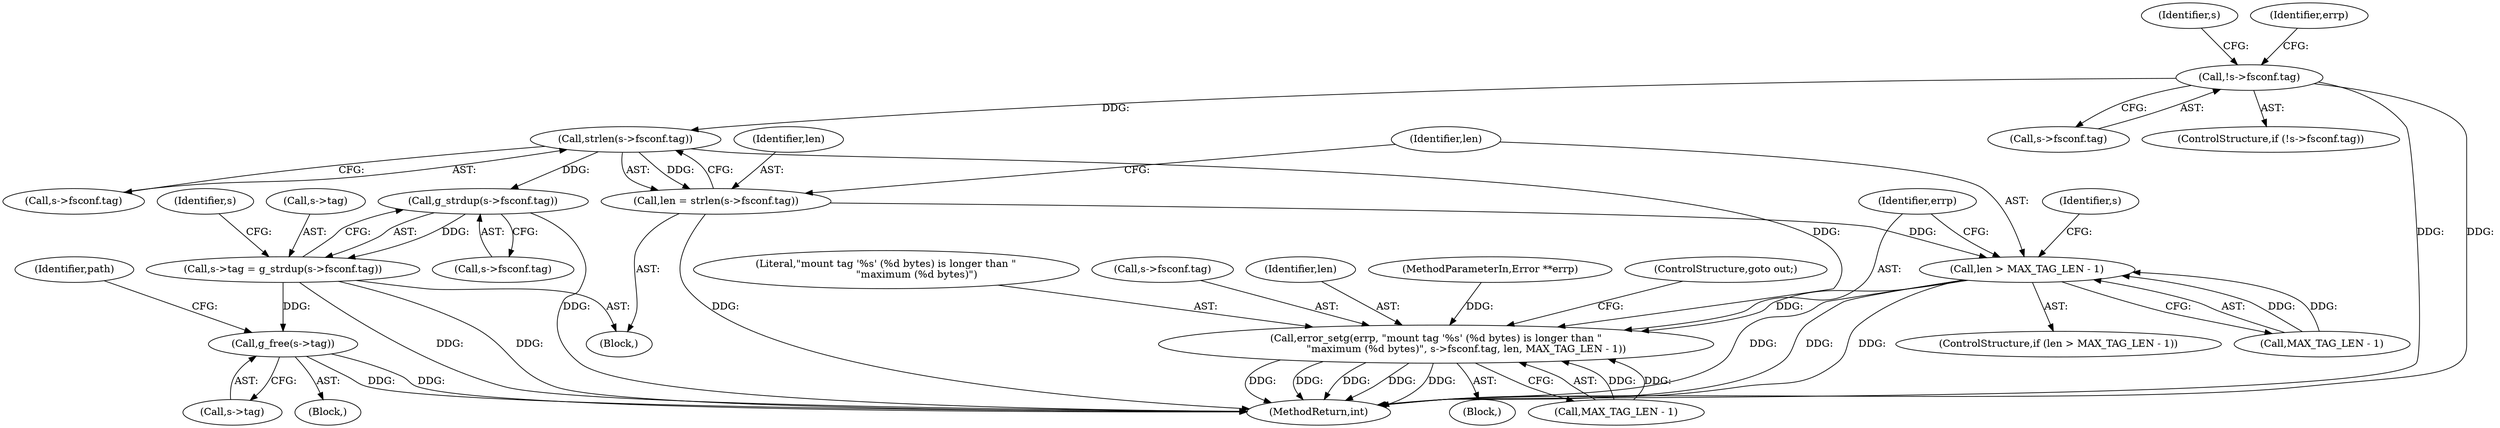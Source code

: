 digraph "0_qemu_4774718e5c194026ba5ee7a28d9be49be3080e42@API" {
"1000254" [label="(Call,strlen(s->fsconf.tag))"];
"1000208" [label="(Call,!s->fsconf.tag)"];
"1000252" [label="(Call,len = strlen(s->fsconf.tag))"];
"1000261" [label="(Call,len > MAX_TAG_LEN - 1)"];
"1000267" [label="(Call,error_setg(errp, \"mount tag '%s' (%d bytes) is longer than \"\n                   \"maximum (%d bytes)\", s->fsconf.tag, len, MAX_TAG_LEN - 1))"];
"1000284" [label="(Call,g_strdup(s->fsconf.tag))"];
"1000280" [label="(Call,s->tag = g_strdup(s->fsconf.tag))"];
"1000406" [label="(Call,g_free(s->tag))"];
"1000227" [label="(Identifier,s)"];
"1000261" [label="(Call,len > MAX_TAG_LEN - 1)"];
"1000252" [label="(Call,len = strlen(s->fsconf.tag))"];
"1000253" [label="(Identifier,len)"];
"1000268" [label="(Identifier,errp)"];
"1000208" [label="(Call,!s->fsconf.tag)"];
"1000254" [label="(Call,strlen(s->fsconf.tag))"];
"1000412" [label="(Identifier,path)"];
"1000276" [label="(Call,MAX_TAG_LEN - 1)"];
"1000269" [label="(Literal,\"mount tag '%s' (%d bytes) is longer than \"\n                   \"maximum (%d bytes)\")"];
"1000415" [label="(MethodReturn,int)"];
"1000406" [label="(Call,g_free(s->tag))"];
"1000282" [label="(Identifier,s)"];
"1000266" [label="(Block,)"];
"1000216" [label="(Identifier,errp)"];
"1000270" [label="(Call,s->fsconf.tag)"];
"1000275" [label="(Identifier,len)"];
"1000107" [label="(Block,)"];
"1000255" [label="(Call,s->fsconf.tag)"];
"1000262" [label="(Identifier,len)"];
"1000284" [label="(Call,g_strdup(s->fsconf.tag))"];
"1000407" [label="(Call,s->tag)"];
"1000260" [label="(ControlStructure,if (len > MAX_TAG_LEN - 1))"];
"1000293" [label="(Identifier,s)"];
"1000267" [label="(Call,error_setg(errp, \"mount tag '%s' (%d bytes) is longer than \"\n                   \"maximum (%d bytes)\", s->fsconf.tag, len, MAX_TAG_LEN - 1))"];
"1000106" [label="(MethodParameterIn,Error **errp)"];
"1000263" [label="(Call,MAX_TAG_LEN - 1)"];
"1000279" [label="(ControlStructure,goto out;)"];
"1000209" [label="(Call,s->fsconf.tag)"];
"1000280" [label="(Call,s->tag = g_strdup(s->fsconf.tag))"];
"1000281" [label="(Call,s->tag)"];
"1000285" [label="(Call,s->fsconf.tag)"];
"1000207" [label="(ControlStructure,if (!s->fsconf.tag))"];
"1000399" [label="(Block,)"];
"1000254" -> "1000252"  [label="AST: "];
"1000254" -> "1000255"  [label="CFG: "];
"1000255" -> "1000254"  [label="AST: "];
"1000252" -> "1000254"  [label="CFG: "];
"1000254" -> "1000252"  [label="DDG: "];
"1000208" -> "1000254"  [label="DDG: "];
"1000254" -> "1000267"  [label="DDG: "];
"1000254" -> "1000284"  [label="DDG: "];
"1000208" -> "1000207"  [label="AST: "];
"1000208" -> "1000209"  [label="CFG: "];
"1000209" -> "1000208"  [label="AST: "];
"1000216" -> "1000208"  [label="CFG: "];
"1000227" -> "1000208"  [label="CFG: "];
"1000208" -> "1000415"  [label="DDG: "];
"1000208" -> "1000415"  [label="DDG: "];
"1000252" -> "1000107"  [label="AST: "];
"1000253" -> "1000252"  [label="AST: "];
"1000262" -> "1000252"  [label="CFG: "];
"1000252" -> "1000415"  [label="DDG: "];
"1000252" -> "1000261"  [label="DDG: "];
"1000261" -> "1000260"  [label="AST: "];
"1000261" -> "1000263"  [label="CFG: "];
"1000262" -> "1000261"  [label="AST: "];
"1000263" -> "1000261"  [label="AST: "];
"1000268" -> "1000261"  [label="CFG: "];
"1000282" -> "1000261"  [label="CFG: "];
"1000261" -> "1000415"  [label="DDG: "];
"1000261" -> "1000415"  [label="DDG: "];
"1000261" -> "1000415"  [label="DDG: "];
"1000263" -> "1000261"  [label="DDG: "];
"1000263" -> "1000261"  [label="DDG: "];
"1000261" -> "1000267"  [label="DDG: "];
"1000267" -> "1000266"  [label="AST: "];
"1000267" -> "1000276"  [label="CFG: "];
"1000268" -> "1000267"  [label="AST: "];
"1000269" -> "1000267"  [label="AST: "];
"1000270" -> "1000267"  [label="AST: "];
"1000275" -> "1000267"  [label="AST: "];
"1000276" -> "1000267"  [label="AST: "];
"1000279" -> "1000267"  [label="CFG: "];
"1000267" -> "1000415"  [label="DDG: "];
"1000267" -> "1000415"  [label="DDG: "];
"1000267" -> "1000415"  [label="DDG: "];
"1000267" -> "1000415"  [label="DDG: "];
"1000267" -> "1000415"  [label="DDG: "];
"1000106" -> "1000267"  [label="DDG: "];
"1000276" -> "1000267"  [label="DDG: "];
"1000276" -> "1000267"  [label="DDG: "];
"1000284" -> "1000280"  [label="AST: "];
"1000284" -> "1000285"  [label="CFG: "];
"1000285" -> "1000284"  [label="AST: "];
"1000280" -> "1000284"  [label="CFG: "];
"1000284" -> "1000415"  [label="DDG: "];
"1000284" -> "1000280"  [label="DDG: "];
"1000280" -> "1000107"  [label="AST: "];
"1000281" -> "1000280"  [label="AST: "];
"1000293" -> "1000280"  [label="CFG: "];
"1000280" -> "1000415"  [label="DDG: "];
"1000280" -> "1000415"  [label="DDG: "];
"1000280" -> "1000406"  [label="DDG: "];
"1000406" -> "1000399"  [label="AST: "];
"1000406" -> "1000407"  [label="CFG: "];
"1000407" -> "1000406"  [label="AST: "];
"1000412" -> "1000406"  [label="CFG: "];
"1000406" -> "1000415"  [label="DDG: "];
"1000406" -> "1000415"  [label="DDG: "];
}
